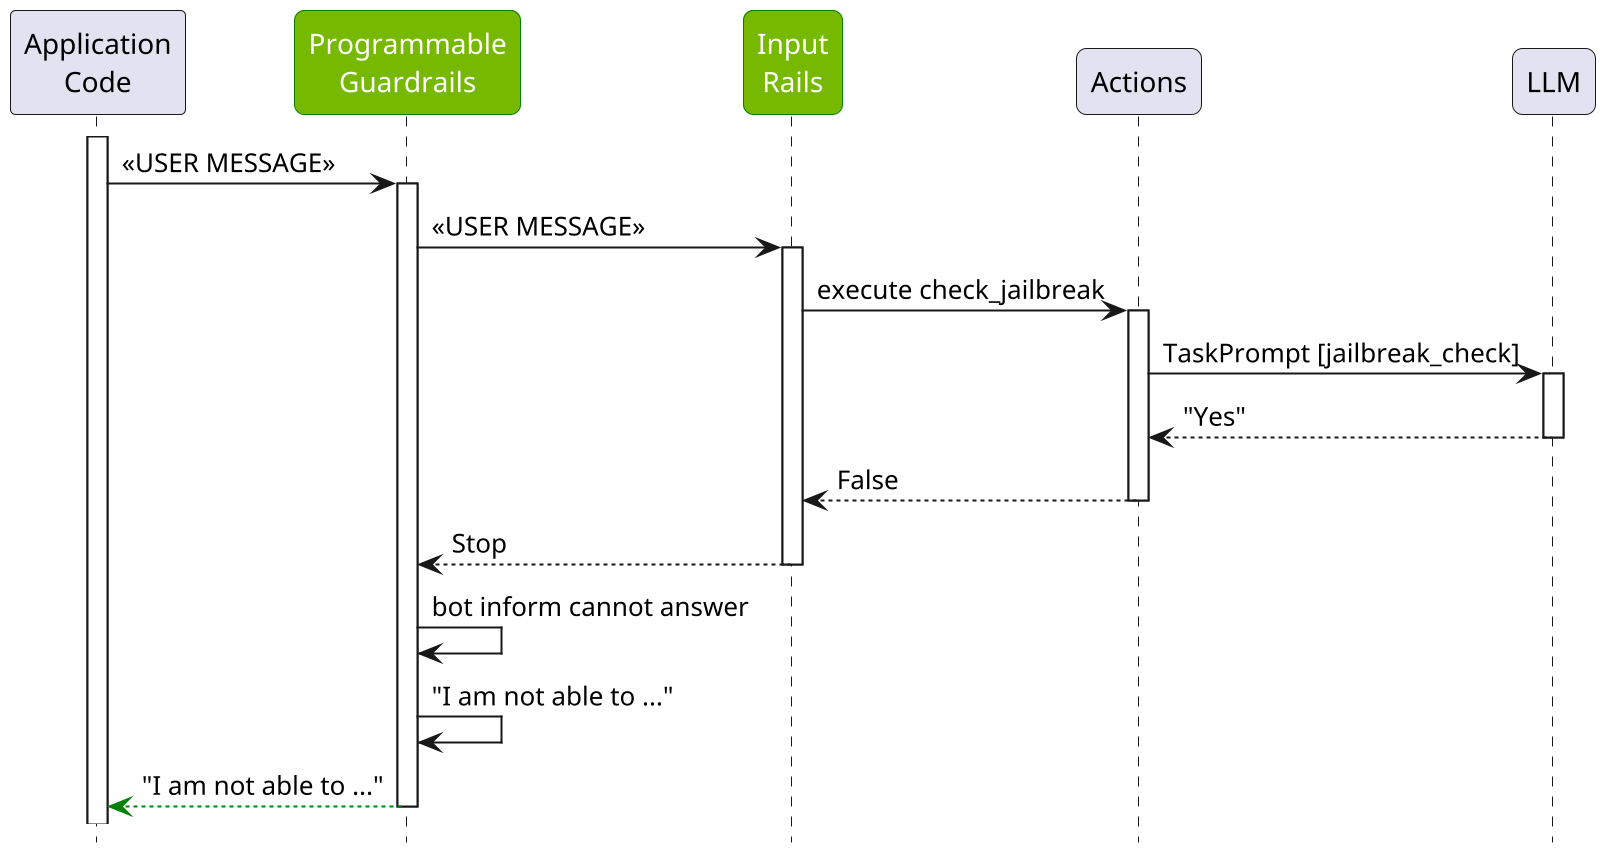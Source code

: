 @startuml
participant "Application\nCode" as A

skinparam Participant {
  RoundCorner 10

  BackgroundColor<<LLMRails>> 76b900
  FontColor<<LLMRails>> white
  BorderColor<<LLMRails>> green
}


participant "Programmable\nGuardrails" as LLMRails <<LLMRails>>
participant "Input\nRails" as IR <<LLMRails>>
participant Actions
participant "LLM"


Activate A
A->LLMRails: <<USER MESSAGE>>
activate LLMRails

LLMRails->IR: <<USER MESSAGE>>
activate IR

IR->Actions: execute check_jailbreak
activate Actions

Actions->LLM: TaskPrompt [jailbreak_check]
activate LLM
return "Yes"

return False

return Stop

LLMRails->LLMRails: bot inform cannot answer

LLMRails->LLMRails: "I am not able to ..."

return #green "I am not able to ..."


hide footbox
hide stereotype
scale 2
@enduml
